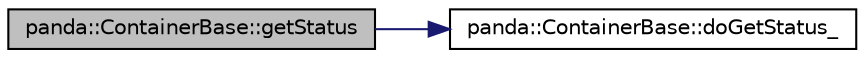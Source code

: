 digraph G
{
  edge [fontname="Helvetica",fontsize="10",labelfontname="Helvetica",labelfontsize="10"];
  node [fontname="Helvetica",fontsize="10",shape=record];
  rankdir=LR;
  Node1 [label="panda::ContainerBase::getStatus",height=0.2,width=0.4,color="black", fillcolor="grey75", style="filled" fontcolor="black"];
  Node1 -> Node2 [color="midnightblue",fontsize="10",style="solid"];
  Node2 [label="panda::ContainerBase::doGetStatus_",height=0.2,width=0.4,color="black", fillcolor="white", style="filled",URL="$classpanda_1_1ContainerBase.html#a6aa05603a5aff914a56681ab70b01b4e"];
}
